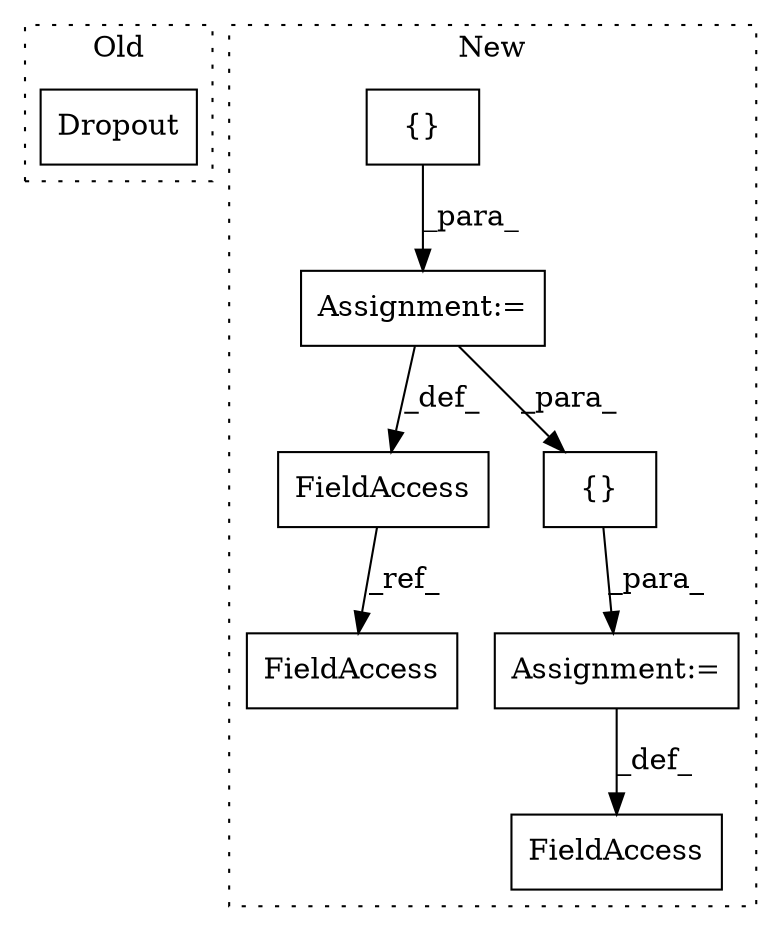 digraph G {
subgraph cluster0 {
1 [label="Dropout" a="32" s="2570,2591" l="8,1" shape="box"];
label = "Old";
style="dotted";
}
subgraph cluster1 {
2 [label="{}" a="4" s="2851,2968" l="1,1" shape="box"];
3 [label="Assignment:=" a="7" s="3231" l="1" shape="box"];
4 [label="FieldAccess" a="22" s="3218" l="13" shape="box"];
5 [label="FieldAccess" a="22" s="2828" l="12" shape="box"];
6 [label="FieldAccess" a="22" s="3107" l="12" shape="box"];
7 [label="{}" a="4" s="3249,3267" l="1,1" shape="box"];
8 [label="Assignment:=" a="7" s="2840" l="2" shape="box"];
label = "New";
style="dotted";
}
2 -> 8 [label="_para_"];
3 -> 4 [label="_def_"];
5 -> 6 [label="_ref_"];
7 -> 3 [label="_para_"];
8 -> 5 [label="_def_"];
8 -> 7 [label="_para_"];
}